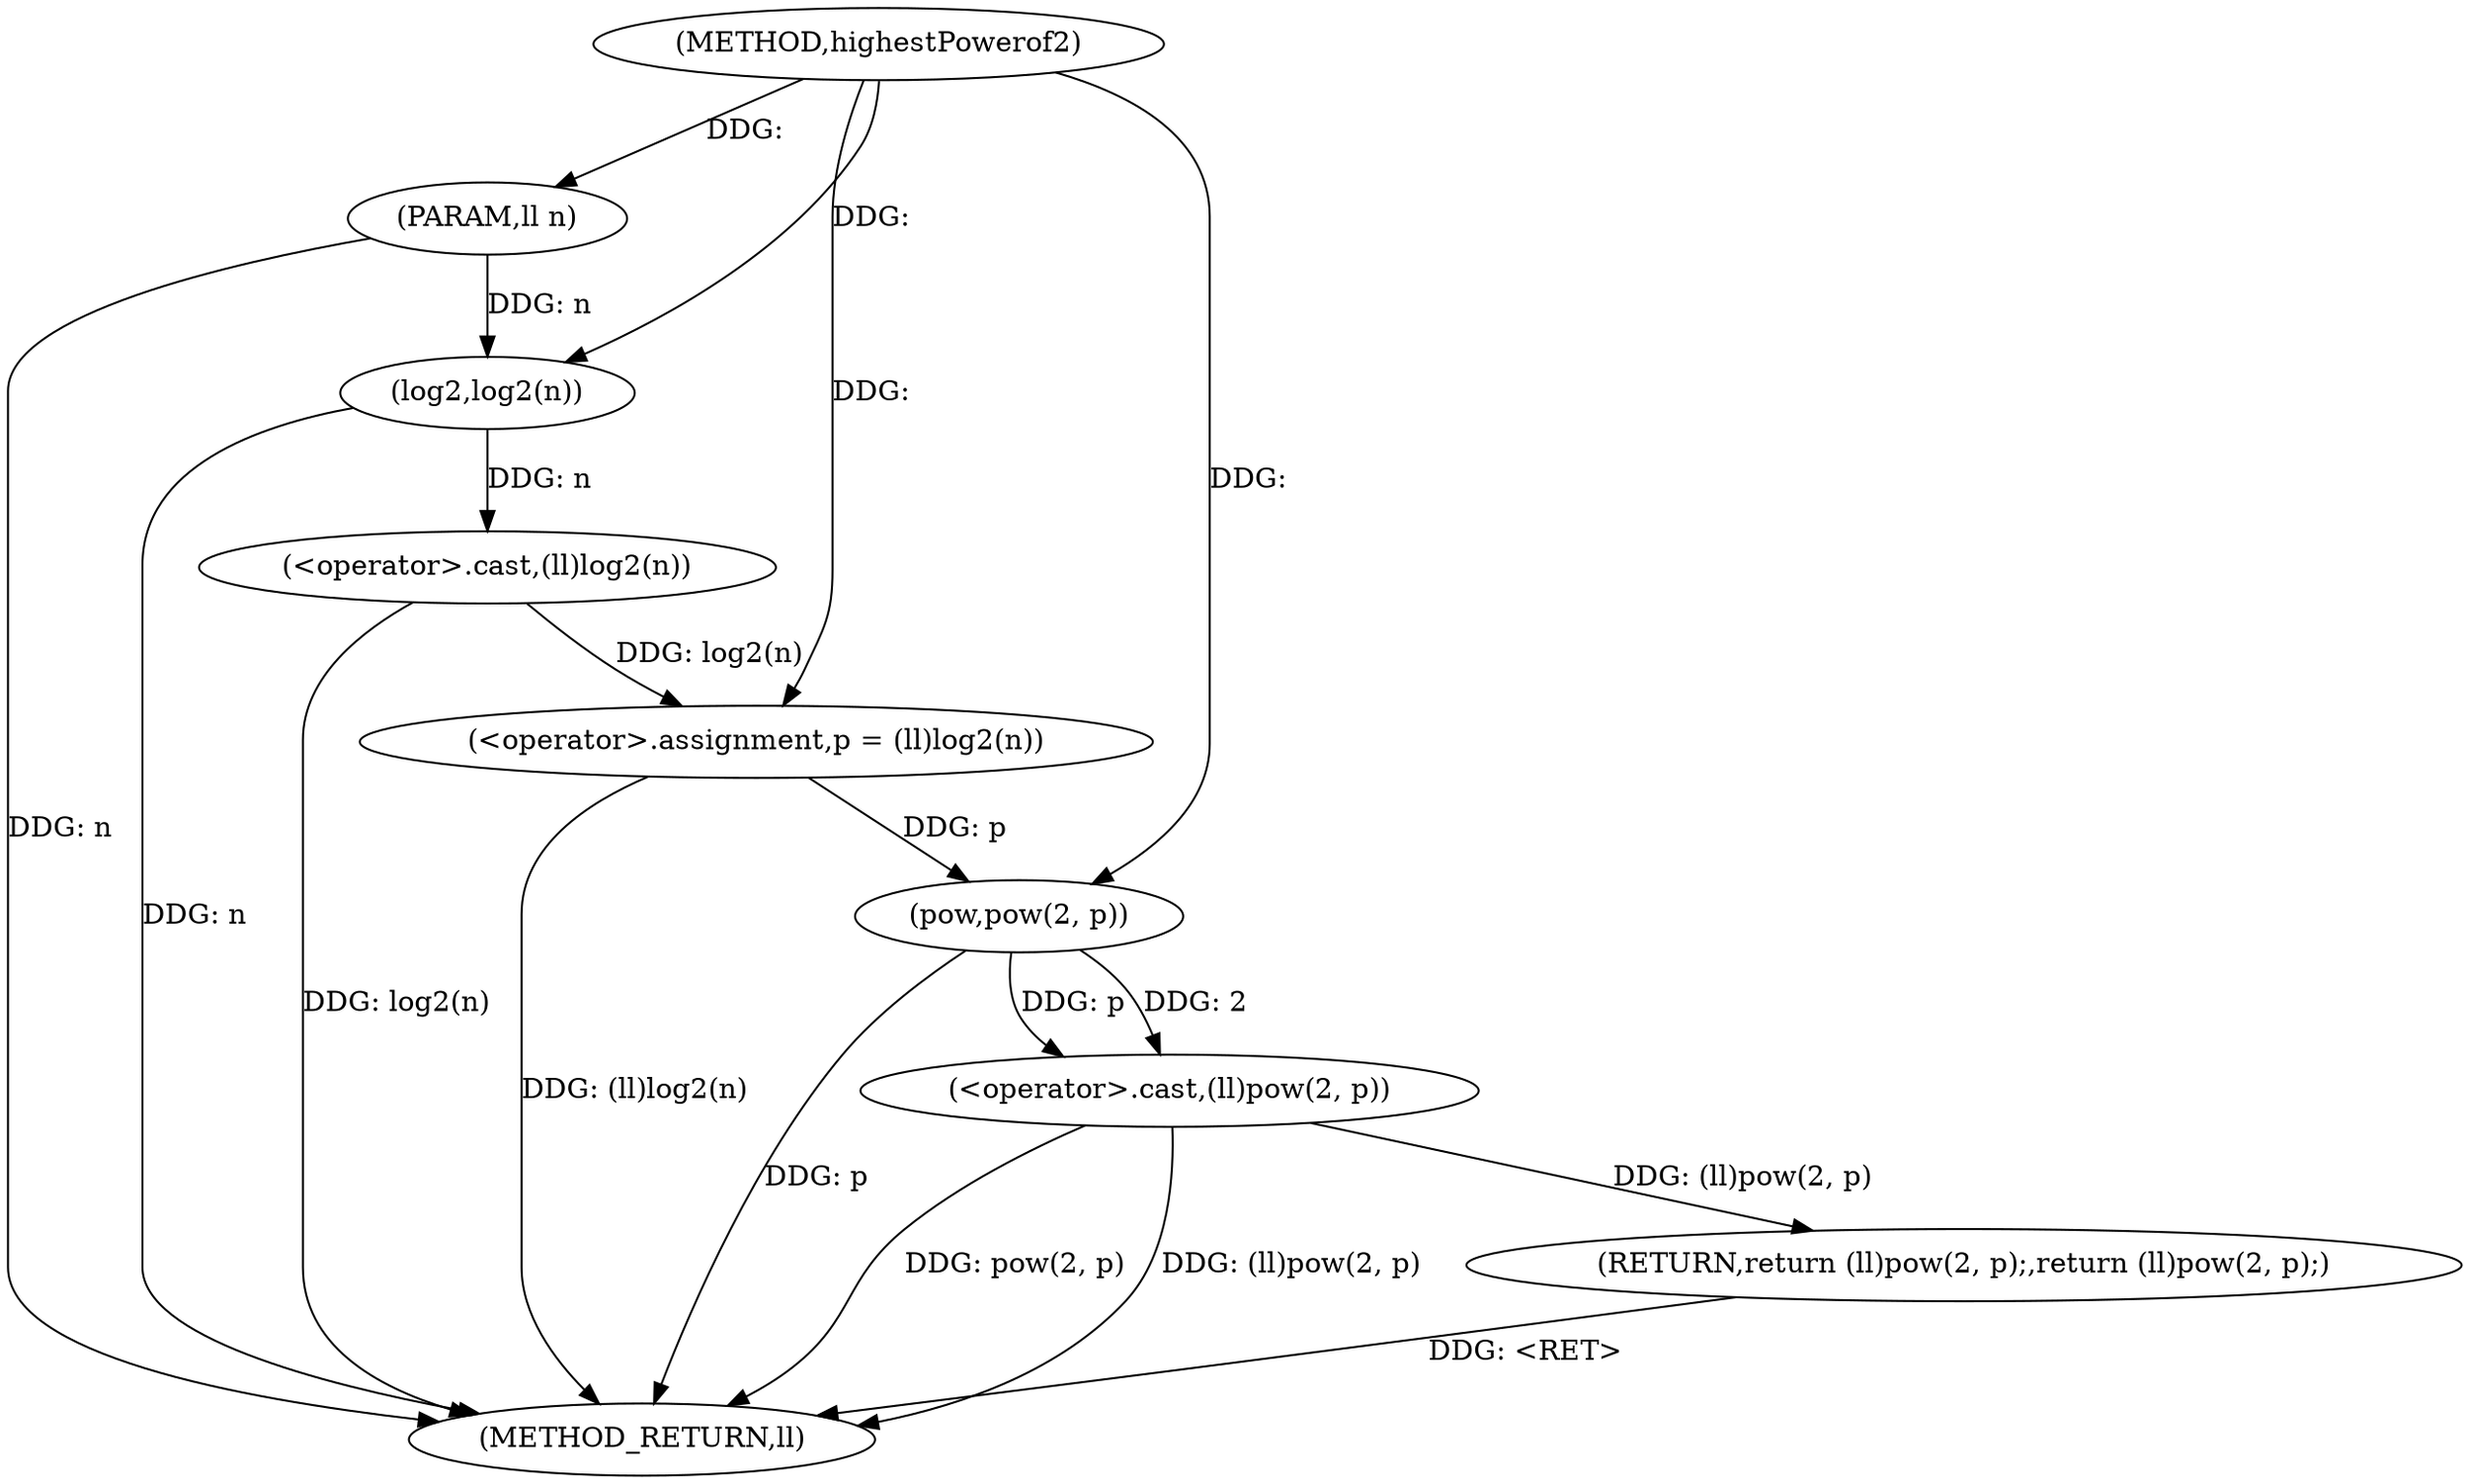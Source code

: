 digraph "highestPowerof2" {  
"1000299" [label = "(METHOD,highestPowerof2)" ]
"1000315" [label = "(METHOD_RETURN,ll)" ]
"1000300" [label = "(PARAM,ll n)" ]
"1000303" [label = "(<operator>.assignment,p = (ll)log2(n))" ]
"1000309" [label = "(RETURN,return (ll)pow(2, p);,return (ll)pow(2, p);)" ]
"1000310" [label = "(<operator>.cast,(ll)pow(2, p))" ]
"1000305" [label = "(<operator>.cast,(ll)log2(n))" ]
"1000307" [label = "(log2,log2(n))" ]
"1000312" [label = "(pow,pow(2, p))" ]
  "1000309" -> "1000315"  [ label = "DDG: <RET>"] 
  "1000300" -> "1000315"  [ label = "DDG: n"] 
  "1000307" -> "1000315"  [ label = "DDG: n"] 
  "1000305" -> "1000315"  [ label = "DDG: log2(n)"] 
  "1000303" -> "1000315"  [ label = "DDG: (ll)log2(n)"] 
  "1000312" -> "1000315"  [ label = "DDG: p"] 
  "1000310" -> "1000315"  [ label = "DDG: pow(2, p)"] 
  "1000310" -> "1000315"  [ label = "DDG: (ll)pow(2, p)"] 
  "1000299" -> "1000300"  [ label = "DDG: "] 
  "1000305" -> "1000303"  [ label = "DDG: log2(n)"] 
  "1000310" -> "1000309"  [ label = "DDG: (ll)pow(2, p)"] 
  "1000299" -> "1000303"  [ label = "DDG: "] 
  "1000307" -> "1000305"  [ label = "DDG: n"] 
  "1000312" -> "1000310"  [ label = "DDG: p"] 
  "1000312" -> "1000310"  [ label = "DDG: 2"] 
  "1000300" -> "1000307"  [ label = "DDG: n"] 
  "1000299" -> "1000307"  [ label = "DDG: "] 
  "1000299" -> "1000312"  [ label = "DDG: "] 
  "1000303" -> "1000312"  [ label = "DDG: p"] 
}
